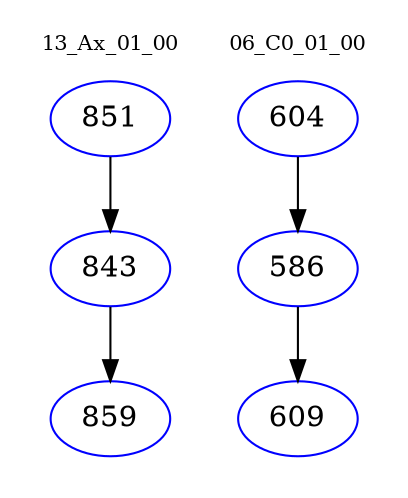 digraph{
subgraph cluster_0 {
color = white
label = "13_Ax_01_00";
fontsize=10;
T0_851 [label="851", color="blue"]
T0_851 -> T0_843 [color="black"]
T0_843 [label="843", color="blue"]
T0_843 -> T0_859 [color="black"]
T0_859 [label="859", color="blue"]
}
subgraph cluster_1 {
color = white
label = "06_C0_01_00";
fontsize=10;
T1_604 [label="604", color="blue"]
T1_604 -> T1_586 [color="black"]
T1_586 [label="586", color="blue"]
T1_586 -> T1_609 [color="black"]
T1_609 [label="609", color="blue"]
}
}

